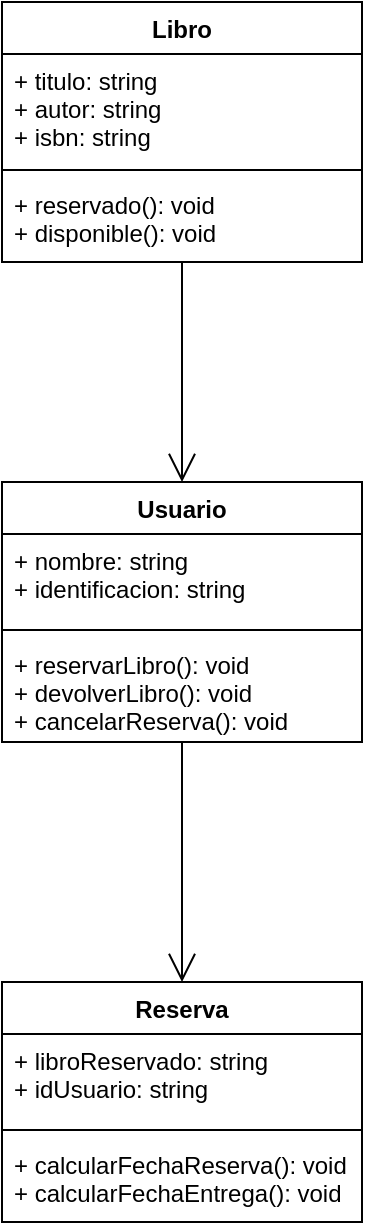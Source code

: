 <mxfile>
    <diagram id="O9IwIz2hncjL6vY4tBlJ" name="Page-1">
        <mxGraphModel dx="531" dy="499" grid="1" gridSize="10" guides="1" tooltips="1" connect="1" arrows="1" fold="1" page="1" pageScale="1" pageWidth="850" pageHeight="1100" math="0" shadow="0">
            <root>
                <mxCell id="0"/>
                <mxCell id="1" parent="0"/>
                <mxCell id="2" value="Libro" style="swimlane;fontStyle=1;align=center;verticalAlign=top;childLayout=stackLayout;horizontal=1;startSize=26;horizontalStack=0;resizeParent=1;resizeParentMax=0;resizeLast=0;collapsible=1;marginBottom=0;" vertex="1" parent="1">
                    <mxGeometry x="200" y="120" width="180" height="130" as="geometry"/>
                </mxCell>
                <mxCell id="3" value="+ titulo: string&#10;+ autor: string&#10;+ isbn: string" style="text;strokeColor=none;fillColor=none;align=left;verticalAlign=top;spacingLeft=4;spacingRight=4;overflow=hidden;rotatable=0;points=[[0,0.5],[1,0.5]];portConstraint=eastwest;" vertex="1" parent="2">
                    <mxGeometry y="26" width="180" height="54" as="geometry"/>
                </mxCell>
                <mxCell id="4" value="" style="line;strokeWidth=1;fillColor=none;align=left;verticalAlign=middle;spacingTop=-1;spacingLeft=3;spacingRight=3;rotatable=0;labelPosition=right;points=[];portConstraint=eastwest;strokeColor=inherit;" vertex="1" parent="2">
                    <mxGeometry y="80" width="180" height="8" as="geometry"/>
                </mxCell>
                <mxCell id="5" value="+ reservado(): void&#10;+ disponible(): void" style="text;strokeColor=none;fillColor=none;align=left;verticalAlign=top;spacingLeft=4;spacingRight=4;overflow=hidden;rotatable=0;points=[[0,0.5],[1,0.5]];portConstraint=eastwest;" vertex="1" parent="2">
                    <mxGeometry y="88" width="180" height="42" as="geometry"/>
                </mxCell>
                <mxCell id="11" value="Usuario" style="swimlane;fontStyle=1;align=center;verticalAlign=top;childLayout=stackLayout;horizontal=1;startSize=26;horizontalStack=0;resizeParent=1;resizeParentMax=0;resizeLast=0;collapsible=1;marginBottom=0;" vertex="1" parent="1">
                    <mxGeometry x="200" y="360" width="180" height="130" as="geometry"/>
                </mxCell>
                <mxCell id="12" value="+ nombre: string&#10;+ identificacion: string" style="text;strokeColor=none;fillColor=none;align=left;verticalAlign=top;spacingLeft=4;spacingRight=4;overflow=hidden;rotatable=0;points=[[0,0.5],[1,0.5]];portConstraint=eastwest;" vertex="1" parent="11">
                    <mxGeometry y="26" width="180" height="44" as="geometry"/>
                </mxCell>
                <mxCell id="13" value="" style="line;strokeWidth=1;fillColor=none;align=left;verticalAlign=middle;spacingTop=-1;spacingLeft=3;spacingRight=3;rotatable=0;labelPosition=right;points=[];portConstraint=eastwest;strokeColor=inherit;" vertex="1" parent="11">
                    <mxGeometry y="70" width="180" height="8" as="geometry"/>
                </mxCell>
                <mxCell id="14" value="+ reservarLibro(): void&#10;+ devolverLibro(): void&#10;+ cancelarReserva(): void" style="text;strokeColor=none;fillColor=none;align=left;verticalAlign=top;spacingLeft=4;spacingRight=4;overflow=hidden;rotatable=0;points=[[0,0.5],[1,0.5]];portConstraint=eastwest;" vertex="1" parent="11">
                    <mxGeometry y="78" width="180" height="52" as="geometry"/>
                </mxCell>
                <mxCell id="15" value="" style="endArrow=open;endFill=1;endSize=12;html=1;entryX=0.5;entryY=0;entryDx=0;entryDy=0;" edge="1" parent="1" target="11">
                    <mxGeometry width="160" relative="1" as="geometry">
                        <mxPoint x="290" y="250" as="sourcePoint"/>
                        <mxPoint x="350" y="360" as="targetPoint"/>
                    </mxGeometry>
                </mxCell>
                <mxCell id="16" value="Reserva" style="swimlane;fontStyle=1;align=center;verticalAlign=top;childLayout=stackLayout;horizontal=1;startSize=26;horizontalStack=0;resizeParent=1;resizeParentMax=0;resizeLast=0;collapsible=1;marginBottom=0;" vertex="1" parent="1">
                    <mxGeometry x="200" y="610" width="180" height="120" as="geometry"/>
                </mxCell>
                <mxCell id="17" value="+ libroReservado: string&#10;+ idUsuario: string" style="text;strokeColor=none;fillColor=none;align=left;verticalAlign=top;spacingLeft=4;spacingRight=4;overflow=hidden;rotatable=0;points=[[0,0.5],[1,0.5]];portConstraint=eastwest;" vertex="1" parent="16">
                    <mxGeometry y="26" width="180" height="44" as="geometry"/>
                </mxCell>
                <mxCell id="18" value="" style="line;strokeWidth=1;fillColor=none;align=left;verticalAlign=middle;spacingTop=-1;spacingLeft=3;spacingRight=3;rotatable=0;labelPosition=right;points=[];portConstraint=eastwest;strokeColor=inherit;" vertex="1" parent="16">
                    <mxGeometry y="70" width="180" height="8" as="geometry"/>
                </mxCell>
                <mxCell id="19" value="+ calcularFechaReserva(): void&#10;+ calcularFechaEntrega(): void" style="text;strokeColor=none;fillColor=none;align=left;verticalAlign=top;spacingLeft=4;spacingRight=4;overflow=hidden;rotatable=0;points=[[0,0.5],[1,0.5]];portConstraint=eastwest;" vertex="1" parent="16">
                    <mxGeometry y="78" width="180" height="42" as="geometry"/>
                </mxCell>
                <mxCell id="20" value="" style="endArrow=open;endFill=1;endSize=12;html=1;" edge="1" parent="1">
                    <mxGeometry width="160" relative="1" as="geometry">
                        <mxPoint x="290" y="490" as="sourcePoint"/>
                        <mxPoint x="290" y="610" as="targetPoint"/>
                    </mxGeometry>
                </mxCell>
            </root>
        </mxGraphModel>
    </diagram>
</mxfile>